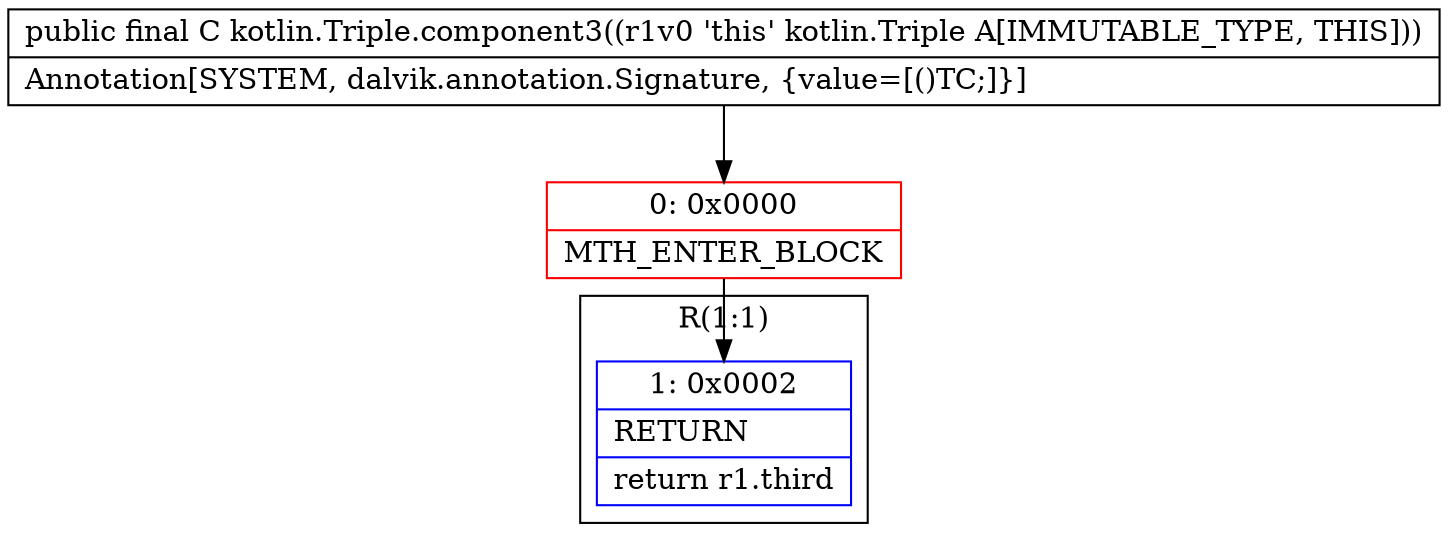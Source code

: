 digraph "CFG forkotlin.Triple.component3()Ljava\/lang\/Object;" {
subgraph cluster_Region_1262082837 {
label = "R(1:1)";
node [shape=record,color=blue];
Node_1 [shape=record,label="{1\:\ 0x0002|RETURN\l|return r1.third\l}"];
}
Node_0 [shape=record,color=red,label="{0\:\ 0x0000|MTH_ENTER_BLOCK\l}"];
MethodNode[shape=record,label="{public final C kotlin.Triple.component3((r1v0 'this' kotlin.Triple A[IMMUTABLE_TYPE, THIS]))  | Annotation[SYSTEM, dalvik.annotation.Signature, \{value=[()TC;]\}]\l}"];
MethodNode -> Node_0;
Node_0 -> Node_1;
}

